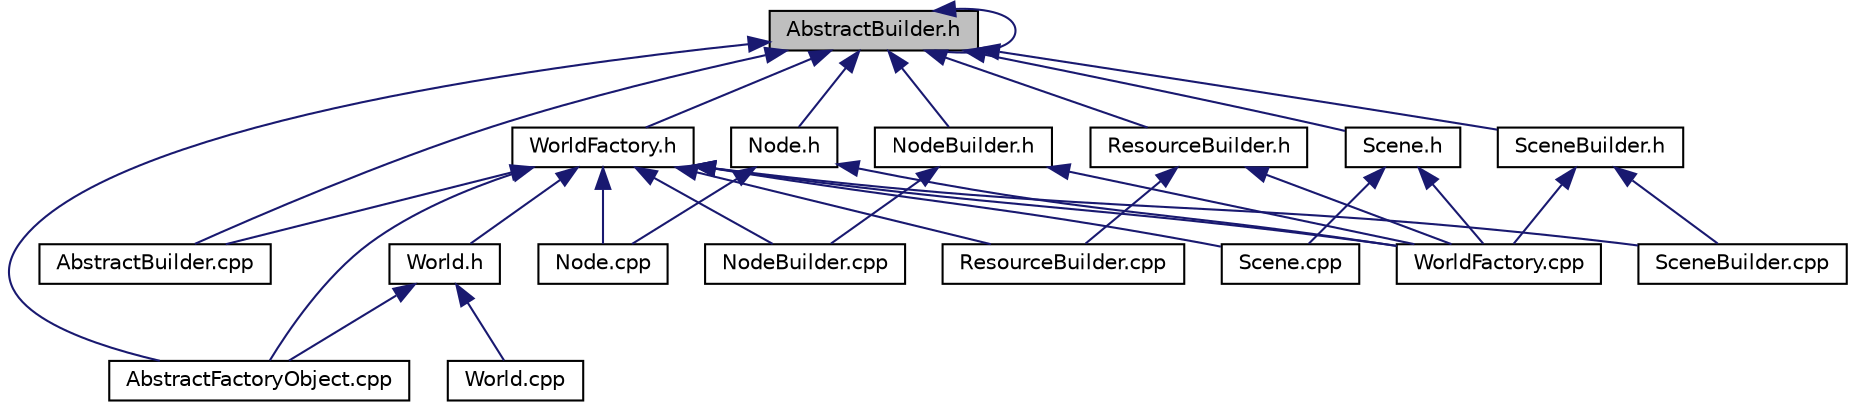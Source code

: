 digraph "AbstractBuilder.h"
{
  edge [fontname="Helvetica",fontsize="10",labelfontname="Helvetica",labelfontsize="10"];
  node [fontname="Helvetica",fontsize="10",shape=record];
  Node1 [label="AbstractBuilder.h",height=0.2,width=0.4,color="black", fillcolor="grey75", style="filled", fontcolor="black"];
  Node1 -> Node2 [dir="back",color="midnightblue",fontsize="10",style="solid"];
  Node2 [label="AbstractBuilder.cpp",height=0.2,width=0.4,color="black", fillcolor="white", style="filled",URL="$_abstract_builder_8cpp.html"];
  Node1 -> Node1 [dir="back",color="midnightblue",fontsize="10",style="solid"];
  Node1 -> Node3 [dir="back",color="midnightblue",fontsize="10",style="solid"];
  Node3 [label="WorldFactory.h",height=0.2,width=0.4,color="black", fillcolor="white", style="filled",URL="$_world_factory_8h.html"];
  Node3 -> Node2 [dir="back",color="midnightblue",fontsize="10",style="solid"];
  Node3 -> Node4 [dir="back",color="midnightblue",fontsize="10",style="solid"];
  Node4 [label="World.h",height=0.2,width=0.4,color="black", fillcolor="white", style="filled",URL="$_world_8h.html"];
  Node4 -> Node5 [dir="back",color="midnightblue",fontsize="10",style="solid"];
  Node5 [label="AbstractFactoryObject.cpp",height=0.2,width=0.4,color="black", fillcolor="white", style="filled",URL="$_abstract_factory_object_8cpp.html"];
  Node4 -> Node6 [dir="back",color="midnightblue",fontsize="10",style="solid"];
  Node6 [label="World.cpp",height=0.2,width=0.4,color="black", fillcolor="white", style="filled",URL="$_world_8cpp.html"];
  Node3 -> Node5 [dir="back",color="midnightblue",fontsize="10",style="solid"];
  Node3 -> Node7 [dir="back",color="midnightblue",fontsize="10",style="solid"];
  Node7 [label="Node.cpp",height=0.2,width=0.4,color="black", fillcolor="white", style="filled",URL="$_node_8cpp.html"];
  Node3 -> Node8 [dir="back",color="midnightblue",fontsize="10",style="solid"];
  Node8 [label="NodeBuilder.cpp",height=0.2,width=0.4,color="black", fillcolor="white", style="filled",URL="$_node_builder_8cpp.html"];
  Node3 -> Node9 [dir="back",color="midnightblue",fontsize="10",style="solid"];
  Node9 [label="ResourceBuilder.cpp",height=0.2,width=0.4,color="black", fillcolor="white", style="filled",URL="$_resource_builder_8cpp.html"];
  Node3 -> Node10 [dir="back",color="midnightblue",fontsize="10",style="solid"];
  Node10 [label="Scene.cpp",height=0.2,width=0.4,color="black", fillcolor="white", style="filled",URL="$_scene_8cpp.html"];
  Node3 -> Node11 [dir="back",color="midnightblue",fontsize="10",style="solid"];
  Node11 [label="SceneBuilder.cpp",height=0.2,width=0.4,color="black", fillcolor="white", style="filled",URL="$_scene_builder_8cpp.html"];
  Node3 -> Node12 [dir="back",color="midnightblue",fontsize="10",style="solid"];
  Node12 [label="WorldFactory.cpp",height=0.2,width=0.4,color="black", fillcolor="white", style="filled",URL="$_world_factory_8cpp.html"];
  Node1 -> Node5 [dir="back",color="midnightblue",fontsize="10",style="solid"];
  Node1 -> Node13 [dir="back",color="midnightblue",fontsize="10",style="solid"];
  Node13 [label="Node.h",height=0.2,width=0.4,color="black", fillcolor="white", style="filled",URL="$_node_8h.html"];
  Node13 -> Node7 [dir="back",color="midnightblue",fontsize="10",style="solid"];
  Node13 -> Node12 [dir="back",color="midnightblue",fontsize="10",style="solid"];
  Node1 -> Node14 [dir="back",color="midnightblue",fontsize="10",style="solid"];
  Node14 [label="NodeBuilder.h",height=0.2,width=0.4,color="black", fillcolor="white", style="filled",URL="$_node_builder_8h.html"];
  Node14 -> Node8 [dir="back",color="midnightblue",fontsize="10",style="solid"];
  Node14 -> Node12 [dir="back",color="midnightblue",fontsize="10",style="solid"];
  Node1 -> Node15 [dir="back",color="midnightblue",fontsize="10",style="solid"];
  Node15 [label="ResourceBuilder.h",height=0.2,width=0.4,color="black", fillcolor="white", style="filled",URL="$_resource_builder_8h.html"];
  Node15 -> Node9 [dir="back",color="midnightblue",fontsize="10",style="solid"];
  Node15 -> Node12 [dir="back",color="midnightblue",fontsize="10",style="solid"];
  Node1 -> Node16 [dir="back",color="midnightblue",fontsize="10",style="solid"];
  Node16 [label="Scene.h",height=0.2,width=0.4,color="black", fillcolor="white", style="filled",URL="$_scene_8h.html"];
  Node16 -> Node10 [dir="back",color="midnightblue",fontsize="10",style="solid"];
  Node16 -> Node12 [dir="back",color="midnightblue",fontsize="10",style="solid"];
  Node1 -> Node17 [dir="back",color="midnightblue",fontsize="10",style="solid"];
  Node17 [label="SceneBuilder.h",height=0.2,width=0.4,color="black", fillcolor="white", style="filled",URL="$_scene_builder_8h.html"];
  Node17 -> Node11 [dir="back",color="midnightblue",fontsize="10",style="solid"];
  Node17 -> Node12 [dir="back",color="midnightblue",fontsize="10",style="solid"];
}
